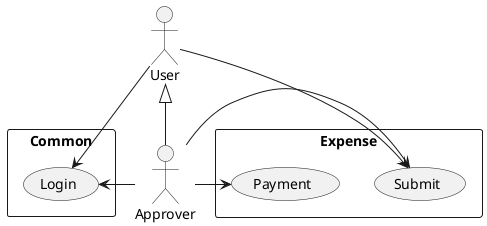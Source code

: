 @startuml

actor User
actor Approver

User <|-- Approver

rectangle Common {
  User -> (Login)
  Approver -> (Login)
}

rectangle Expense {
  User -> (Submit)
  Approver -> (Submit)

  Approver -> (Payment)
}

@enduml

